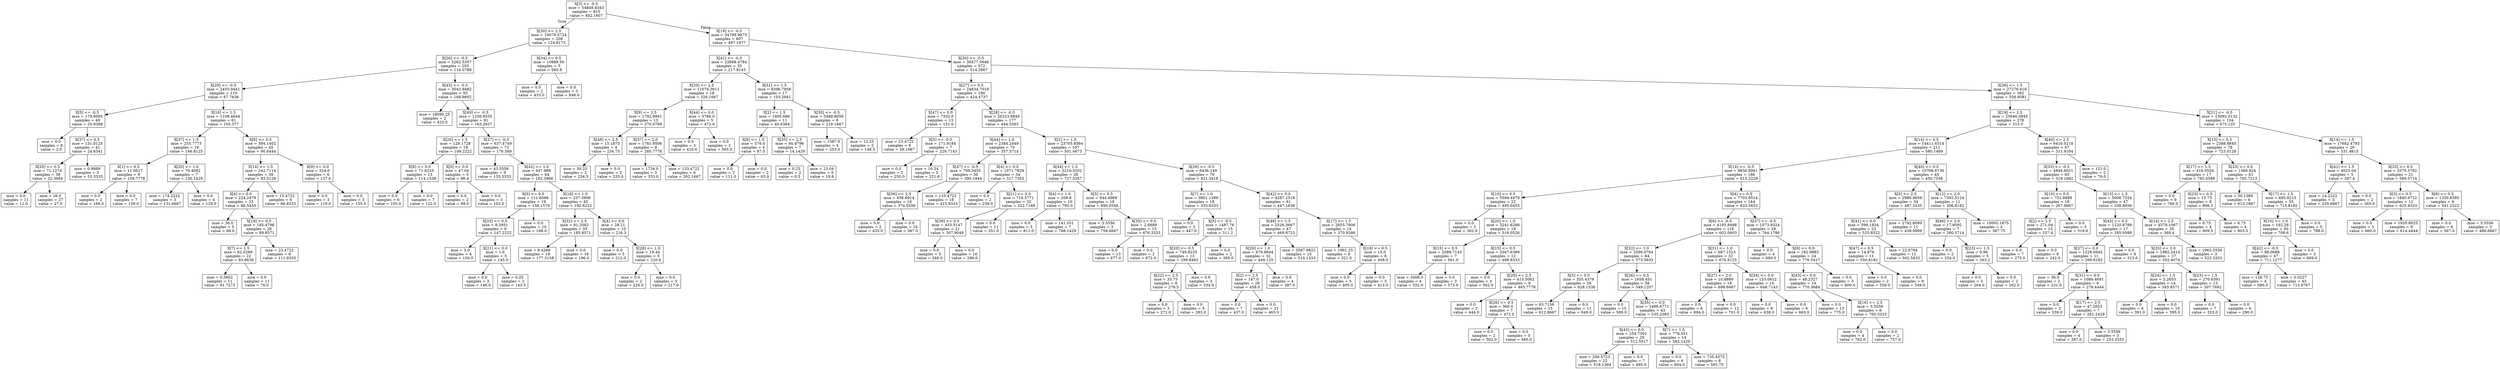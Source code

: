digraph Tree {
node [shape=box] ;
0 [label="X[3] <= -0.5\nmse = 54848.8343\nsamples = 815\nvalue = 402.1607"] ;
1 [label="X[30] <= 2.5\nmse = 10079.5724\nsamples = 208\nvalue = 124.8173"] ;
0 -> 1 [labeldistance=2.5, labelangle=45, headlabel="True"] ;
2 [label="X[26] <= -0.5\nmse = 5262.5357\nsamples = 203\nvalue = 114.0788"] ;
1 -> 2 ;
3 [label="X[29] <= -0.5\nmse = 2455.9441\nsamples = 110\nvalue = 67.7636"] ;
2 -> 3 ;
4 [label="X[5] <= -0.5\nmse = 179.6085\nsamples = 49\nvalue = 20.9388"] ;
3 -> 4 ;
5 [label="mse = 0.0\nsamples = 8\nvalue = 2.0"] ;
4 -> 5 ;
6 [label="X[37] <= 0.5\nmse = 131.0125\nsamples = 41\nvalue = 24.6341"] ;
4 -> 6 ;
7 [label="X[20] <= 0.5\nmse = 71.1274\nsamples = 38\nvalue = 22.3684"] ;
6 -> 7 ;
8 [label="mse = 0.0\nsamples = 11\nvalue = 11.0"] ;
7 -> 8 ;
9 [label="mse = 26.0\nsamples = 27\nvalue = 27.0"] ;
7 -> 9 ;
10 [label="mse = 0.8889\nsamples = 3\nvalue = 53.3333"] ;
6 -> 10 ;
11 [label="X[16] <= 1.5\nmse = 1108.4644\nsamples = 61\nvalue = 105.377"] ;
3 -> 11 ;
12 [label="X[37] <= 1.5\nmse = 255.7773\nsamples = 16\nvalue = 146.8125"] ;
11 -> 12 ;
13 [label="X[1] <= 0.5\nmse = 11.0617\nsamples = 9\nvalue = 159.7778"] ;
12 -> 13 ;
14 [label="mse = 0.0\nsamples = 2\nvalue = 166.0"] ;
13 -> 14 ;
15 [label="mse = 0.0\nsamples = 7\nvalue = 158.0"] ;
13 -> 15 ;
16 [label="X[20] <= 1.0\nmse = 76.4082\nsamples = 7\nvalue = 130.1429"] ;
12 -> 16 ;
17 [label="mse = 174.2222\nsamples = 3\nvalue = 131.6667"] ;
16 -> 17 ;
18 [label="mse = 0.0\nsamples = 4\nvalue = 129.0"] ;
16 -> 18 ;
19 [label="X[6] <= 0.5\nmse = 584.1402\nsamples = 45\nvalue = 90.6444"] ;
11 -> 19 ;
20 [label="X[14] <= 1.5\nmse = 242.7114\nsamples = 39\nvalue = 83.5128"] ;
19 -> 20 ;
21 [label="X[4] <= 0.0\nmse = 224.2479\nsamples = 33\nvalue = 86.5455"] ;
20 -> 21 ;
22 [label="mse = 36.0\nsamples = 5\nvalue = 68.0"] ;
21 -> 22 ;
23 [label="X[19] <= 0.5\nmse = 185.4796\nsamples = 28\nvalue = 89.8571"] ;
21 -> 23 ;
24 [label="X[7] <= 1.5\nmse = 62.0269\nsamples = 22\nvalue = 83.8636"] ;
23 -> 24 ;
25 [label="mse = 0.3802\nsamples = 11\nvalue = 91.7273"] ;
24 -> 25 ;
26 [label="mse = 0.0\nsamples = 11\nvalue = 76.0"] ;
24 -> 26 ;
27 [label="mse = 23.4722\nsamples = 6\nvalue = 111.8333"] ;
23 -> 27 ;
28 [label="mse = 15.4722\nsamples = 6\nvalue = 66.8333"] ;
20 -> 28 ;
29 [label="X[9] <= 0.0\nmse = 324.0\nsamples = 6\nvalue = 137.0"] ;
19 -> 29 ;
30 [label="mse = 0.0\nsamples = 3\nvalue = 119.0"] ;
29 -> 30 ;
31 [label="mse = 0.0\nsamples = 3\nvalue = 155.0"] ;
29 -> 31 ;
32 [label="X[45] <= -0.5\nmse = 3043.9482\nsamples = 93\nvalue = 168.8602"] ;
2 -> 32 ;
33 [label="mse = 18090.25\nsamples = 2\nvalue = 423.5"] ;
32 -> 33 ;
34 [label="X[49] <= -0.5\nmse = 1256.8535\nsamples = 91\nvalue = 163.2637"] ;
32 -> 34 ;
35 [label="X[20] <= 1.5\nmse = 128.1728\nsamples = 18\nvalue = 109.2222"] ;
34 -> 35 ;
36 [label="X[8] <= 0.0\nmse = 71.8225\nsamples = 13\nvalue = 114.1538"] ;
35 -> 36 ;
37 [label="mse = 0.0\nsamples = 6\nvalue = 105.0"] ;
36 -> 37 ;
38 [label="mse = 0.0\nsamples = 7\nvalue = 122.0"] ;
36 -> 38 ;
39 [label="X[0] <= 0.0\nmse = 47.04\nsamples = 5\nvalue = 96.4"] ;
35 -> 39 ;
40 [label="mse = 0.0\nsamples = 2\nvalue = 88.0"] ;
39 -> 40 ;
41 [label="mse = 0.0\nsamples = 3\nvalue = 102.0"] ;
39 -> 41 ;
42 [label="X[27] <= -0.5\nmse = 637.4749\nsamples = 73\nvalue = 176.589"] ;
34 -> 42 ;
43 [label="mse = 43.5556\nsamples = 9\nvalue = 135.3333"] ;
42 -> 43 ;
44 [label="X[42] <= 1.0\nmse = 447.988\nsamples = 64\nvalue = 182.3906"] ;
42 -> 44 ;
45 [label="X[5] <= 0.5\nmse = 111.6066\nsamples = 19\nvalue = 158.1579"] ;
44 -> 45 ;
46 [label="X[33] <= 0.5\nmse = 8.3951\nsamples = 9\nvalue = 147.2222"] ;
45 -> 46 ;
47 [label="mse = 3.0\nsamples = 4\nvalue = 150.0"] ;
46 -> 47 ;
48 [label="X[21] <= 0.0\nmse = 1.6\nsamples = 5\nvalue = 145.0"] ;
46 -> 48 ;
49 [label="mse = 0.0\nsamples = 3\nvalue = 146.0"] ;
48 -> 49 ;
50 [label="mse = 0.25\nsamples = 2\nvalue = 143.5"] ;
48 -> 50 ;
51 [label="mse = 0.0\nsamples = 10\nvalue = 168.0"] ;
45 -> 51 ;
52 [label="X[18] <= 1.0\nmse = 237.3906\nsamples = 45\nvalue = 192.6222"] ;
44 -> 52 ;
53 [label="X[32] <= 2.5\nmse = 91.2082\nsamples = 35\nvalue = 185.8571"] ;
52 -> 53 ;
54 [label="mse = 8.4266\nsamples = 19\nvalue = 177.3158"] ;
53 -> 54 ;
55 [label="mse = 0.0\nsamples = 16\nvalue = 196.0"] ;
53 -> 55 ;
56 [label="X[4] <= 0.0\nmse = 28.21\nsamples = 10\nvalue = 216.3"] ;
52 -> 56 ;
57 [label="mse = 0.0\nsamples = 5\nvalue = 212.0"] ;
56 -> 57 ;
58 [label="X[28] <= 1.0\nmse = 19.44\nsamples = 5\nvalue = 220.6"] ;
56 -> 58 ;
59 [label="mse = 0.0\nsamples = 2\nvalue = 226.0"] ;
58 -> 59 ;
60 [label="mse = 0.0\nsamples = 3\nvalue = 217.0"] ;
58 -> 60 ;
61 [label="X[34] <= 0.5\nmse = 10888.56\nsamples = 5\nvalue = 560.8"] ;
1 -> 61 ;
62 [label="mse = 0.0\nsamples = 2\nvalue = 433.0"] ;
61 -> 62 ;
63 [label="mse = 0.0\nsamples = 3\nvalue = 646.0"] ;
61 -> 63 ;
64 [label="X[19] <= -0.5\nmse = 34799.9675\nsamples = 607\nvalue = 497.1977"] ;
0 -> 64 [labeldistance=2.5, labelangle=-45, headlabel="False"] ;
65 [label="X[41] <= -0.5\nmse = 22668.4784\nsamples = 35\nvalue = 217.9143"] ;
64 -> 65 ;
66 [label="X[20] <= 2.5\nmse = 11076.3611\nsamples = 18\nvalue = 326.1667"] ;
65 -> 66 ;
67 [label="X[9] <= 2.5\nmse = 1792.9941\nsamples = 13\nvalue = 270.0769"] ;
66 -> 67 ;
68 [label="X[48] <= 2.5\nmse = 15.1875\nsamples = 4\nvalue = 234.75"] ;
67 -> 68 ;
69 [label="mse = 30.25\nsamples = 2\nvalue = 234.5"] ;
68 -> 69 ;
70 [label="mse = 0.0\nsamples = 2\nvalue = 235.0"] ;
68 -> 70 ;
71 [label="X[37] <= 2.0\nmse = 1781.9506\nsamples = 9\nvalue = 285.7778"] ;
67 -> 71 ;
72 [label="mse = 1734.0\nsamples = 3\nvalue = 333.0"] ;
71 -> 72 ;
73 [label="mse = 133.4722\nsamples = 6\nvalue = 262.1667"] ;
71 -> 73 ;
74 [label="X[44] <= 0.0\nmse = 5766.0\nsamples = 5\nvalue = 472.0"] ;
66 -> 74 ;
75 [label="mse = 0.0\nsamples = 3\nvalue = 410.0"] ;
74 -> 75 ;
76 [label="mse = 0.0\nsamples = 2\nvalue = 565.0"] ;
74 -> 76 ;
77 [label="X[31] <= 1.5\nmse = 9396.7958\nsamples = 17\nvalue = 103.2941"] ;
65 -> 77 ;
78 [label="X[2] <= 1.5\nmse = 1495.686\nsamples = 11\nvalue = 40.6364"] ;
77 -> 78 ;
79 [label="X[8] <= 1.5\nmse = 576.0\nsamples = 4\nvalue = 87.0"] ;
78 -> 79 ;
80 [label="mse = 0.0\nsamples = 2\nvalue = 111.0"] ;
79 -> 80 ;
81 [label="mse = 0.0\nsamples = 2\nvalue = 63.0"] ;
79 -> 81 ;
82 [label="X[35] <= 2.5\nmse = 90.9796\nsamples = 7\nvalue = 14.1429"] ;
78 -> 82 ;
83 [label="mse = 0.25\nsamples = 2\nvalue = 0.5"] ;
82 -> 83 ;
84 [label="mse = 23.04\nsamples = 5\nvalue = 19.6"] ;
82 -> 84 ;
85 [label="X[30] <= -0.5\nmse = 3488.8056\nsamples = 6\nvalue = 218.1667"] ;
77 -> 85 ;
86 [label="mse = 1587.0\nsamples = 4\nvalue = 253.0"] ;
85 -> 86 ;
87 [label="mse = 12.25\nsamples = 2\nvalue = 148.5"] ;
85 -> 87 ;
88 [label="X[30] <= -0.5\nmse = 30477.5646\nsamples = 572\nvalue = 514.2867"] ;
64 -> 88 ;
89 [label="X[27] <= 0.5\nmse = 24834.7019\nsamples = 190\nvalue = 424.4737"] ;
88 -> 89 ;
90 [label="X[47] <= 0.0\nmse = 7332.0\nsamples = 13\nvalue = 151.0"] ;
89 -> 90 ;
91 [label="mse = 23.4722\nsamples = 6\nvalue = 59.1667"] ;
90 -> 91 ;
92 [label="X[5] <= -0.5\nmse = 171.9184\nsamples = 7\nvalue = 229.7143"] ;
90 -> 92 ;
93 [label="mse = 0.0\nsamples = 2\nvalue = 250.0"] ;
92 -> 93 ;
94 [label="mse = 10.24\nsamples = 5\nvalue = 221.6"] ;
92 -> 94 ;
95 [label="X[28] <= -0.5\nmse = 20223.8849\nsamples = 177\nvalue = 444.5593"] ;
89 -> 95 ;
96 [label="X[44] <= 1.0\nmse = 2384.2449\nsamples = 70\nvalue = 357.5714"] ;
95 -> 96 ;
97 [label="X[47] <= -0.5\nmse = 709.5455\nsamples = 36\nvalue = 395.1944"] ;
96 -> 97 ;
98 [label="X[36] <= 2.5\nmse = 456.6914\nsamples = 18\nvalue = 374.5556"] ;
97 -> 98 ;
99 [label="mse = 0.0\nsamples = 2\nvalue = 435.0"] ;
98 -> 99 ;
100 [label="mse = 0.0\nsamples = 16\nvalue = 367.0"] ;
98 -> 100 ;
101 [label="mse = 110.4722\nsamples = 18\nvalue = 415.8333"] ;
97 -> 101 ;
102 [label="X[4] <= 0.5\nmse = 1071.7829\nsamples = 34\nvalue = 317.7353"] ;
96 -> 102 ;
103 [label="mse = 0.0\nsamples = 2\nvalue = 238.0"] ;
102 -> 103 ;
104 [label="X[21] <= 0.0\nmse = 716.5771\nsamples = 32\nvalue = 322.7188"] ;
102 -> 104 ;
105 [label="X[39] <= 0.5\nmse = 453.5147\nsamples = 21\nvalue = 307.9048"] ;
104 -> 105 ;
106 [label="mse = 0.0\nsamples = 5\nvalue = 346.0"] ;
105 -> 106 ;
107 [label="mse = 0.0\nsamples = 16\nvalue = 296.0"] ;
105 -> 107 ;
108 [label="mse = 0.0\nsamples = 11\nvalue = 351.0"] ;
104 -> 108 ;
109 [label="X[2] <= 1.0\nmse = 23705.8564\nsamples = 107\nvalue = 501.4673"] ;
95 -> 109 ;
110 [label="X[44] <= 1.5\nmse = 3210.3202\nsamples = 28\nvalue = 727.5357"] ;
109 -> 110 ;
111 [label="X[4] <= 1.0\nmse = 208.8\nsamples = 10\nvalue = 795.0"] ;
110 -> 111 ;
112 [label="mse = 0.0\nsamples = 3\nvalue = 811.0"] ;
111 -> 112 ;
113 [label="mse = 141.551\nsamples = 7\nvalue = 788.1429"] ;
111 -> 113 ;
114 [label="X[5] <= 0.5\nmse = 944.4969\nsamples = 18\nvalue = 690.0556"] ;
110 -> 114 ;
115 [label="mse = 3.5556\nsamples = 3\nvalue = 758.6667"] ;
114 -> 115 ;
116 [label="X[35] <= 0.5\nmse = 2.8889\nsamples = 15\nvalue = 676.3333"] ;
114 -> 116 ;
117 [label="mse = 0.0\nsamples = 13\nvalue = 677.0"] ;
116 -> 117 ;
118 [label="mse = 0.0\nsamples = 2\nvalue = 672.0"] ;
116 -> 118 ;
119 [label="X[26] <= -0.5\nmse = 6436.149\nsamples = 79\nvalue = 421.3418"] ;
109 -> 119 ;
120 [label="X[7] <= 1.0\nmse = 3801.1389\nsamples = 18\nvalue = 333.8333"] ;
119 -> 120 ;
121 [label="mse = 0.0\nsamples = 3\nvalue = 447.0"] ;
120 -> 121 ;
122 [label="X[5] <= -0.5\nmse = 1487.76\nsamples = 15\nvalue = 311.2"] ;
120 -> 122 ;
123 [label="X[20] <= 0.5\nmse = 749.8225\nsamples = 13\nvalue = 299.8462"] ;
122 -> 123 ;
124 [label="X[22] <= 2.5\nmse = 33.75\nsamples = 8\nvalue = 278.5"] ;
123 -> 124 ;
125 [label="mse = 0.0\nsamples = 3\nvalue = 271.0"] ;
124 -> 125 ;
126 [label="mse = 0.0\nsamples = 5\nvalue = 283.0"] ;
124 -> 126 ;
127 [label="mse = 0.0\nsamples = 5\nvalue = 334.0"] ;
123 -> 127 ;
128 [label="mse = 0.0\nsamples = 2\nvalue = 385.0"] ;
122 -> 128 ;
129 [label="X[42] <= 0.0\nmse = 4287.2518\nsamples = 61\nvalue = 447.1639"] ;
119 -> 129 ;
130 [label="X[48] <= 1.5\nmse = 2526.3667\nsamples = 47\nvalue = 469.8723"] ;
129 -> 130 ;
131 [label="X[26] <= 1.0\nmse = 679.9844\nsamples = 32\nvalue = 449.125"] ;
130 -> 131 ;
132 [label="X[2] <= 2.5\nmse = 147.0\nsamples = 28\nvalue = 458.0"] ;
131 -> 132 ;
133 [label="mse = 0.0\nsamples = 7\nvalue = 437.0"] ;
132 -> 133 ;
134 [label="mse = 0.0\nsamples = 21\nvalue = 465.0"] ;
132 -> 134 ;
135 [label="mse = 0.0\nsamples = 4\nvalue = 387.0"] ;
131 -> 135 ;
136 [label="mse = 3587.9822\nsamples = 15\nvalue = 514.1333"] ;
130 -> 136 ;
137 [label="X[17] <= 1.5\nmse = 2655.7806\nsamples = 14\nvalue = 370.9286"] ;
129 -> 137 ;
138 [label="mse = 1901.25\nsamples = 6\nvalue = 321.5"] ;
137 -> 138 ;
139 [label="X[16] <= 0.5\nmse = 15.0\nsamples = 8\nvalue = 408.0"] ;
137 -> 139 ;
140 [label="mse = 0.0\nsamples = 5\nvalue = 405.0"] ;
139 -> 140 ;
141 [label="mse = 0.0\nsamples = 3\nvalue = 413.0"] ;
139 -> 141 ;
142 [label="X[36] <= 1.5\nmse = 27276.616\nsamples = 382\nvalue = 558.9581"] ;
88 -> 142 ;
143 [label="X[19] <= 2.5\nmse = 25646.0845\nsamples = 278\nvalue = 515.5"] ;
142 -> 143 ;
144 [label="X[14] <= 0.5\nmse = 14411.6514\nsamples = 211\nvalue = 580.1469"] ;
143 -> 144 ;
145 [label="X[14] <= -0.5\nmse = 9630.8961\nsamples = 166\nvalue = 615.2229"] ;
144 -> 145 ;
146 [label="X[10] <= 0.5\nmse = 5594.4979\nsamples = 22\nvalue = 495.0455"] ;
145 -> 146 ;
147 [label="mse = 0.0\nsamples = 3\nvalue = 362.0"] ;
146 -> 147 ;
148 [label="X[20] <= 1.0\nmse = 3241.6288\nsamples = 19\nvalue = 516.0526"] ;
146 -> 148 ;
149 [label="X[15] <= 0.5\nmse = 2089.7143\nsamples = 7\nvalue = 561.0"] ;
148 -> 149 ;
150 [label="mse = 3468.0\nsamples = 4\nvalue = 552.0"] ;
149 -> 150 ;
151 [label="mse = 0.0\nsamples = 3\nvalue = 573.0"] ;
149 -> 151 ;
152 [label="X[15] <= 0.5\nmse = 2047.6389\nsamples = 12\nvalue = 489.8333"] ;
148 -> 152 ;
153 [label="mse = 0.0\nsamples = 3\nvalue = 562.0"] ;
152 -> 153 ;
154 [label="X[20] <= 2.5\nmse = 415.5062\nsamples = 9\nvalue = 465.7778"] ;
152 -> 154 ;
155 [label="mse = 0.0\nsamples = 2\nvalue = 444.0"] ;
154 -> 155 ;
156 [label="X[26] <= 0.5\nmse = 360.0\nsamples = 7\nvalue = 472.0"] ;
154 -> 156 ;
157 [label="mse = 0.0\nsamples = 2\nvalue = 502.0"] ;
156 -> 157 ;
158 [label="mse = 0.0\nsamples = 5\nvalue = 460.0"] ;
156 -> 158 ;
159 [label="X[4] <= 0.5\nmse = 7703.9514\nsamples = 144\nvalue = 633.5833"] ;
145 -> 159 ;
160 [label="X[6] <= -0.5\nmse = 4193.8498\nsamples = 116\nvalue = 602.0603"] ;
159 -> 160 ;
161 [label="X[22] <= 1.0\nmse = 2590.0764\nsamples = 84\nvalue = 573.5833"] ;
160 -> 161 ;
162 [label="X[5] <= 0.0\nmse = 355.4379\nsamples = 26\nvalue = 628.1538"] ;
161 -> 162 ;
163 [label="mse = 63.7156\nsamples = 15\nvalue = 612.8667"] ;
162 -> 163 ;
164 [label="mse = 0.0\nsamples = 11\nvalue = 649.0"] ;
162 -> 164 ;
165 [label="X[26] <= 0.5\nmse = 1658.451\nsamples = 58\nvalue = 549.1207"] ;
161 -> 165 ;
166 [label="mse = 0.0\nsamples = 15\nvalue = 589.0"] ;
165 -> 166 ;
167 [label="X[35] <= 0.0\nmse = 1488.6771\nsamples = 43\nvalue = 535.2093"] ;
165 -> 167 ;
168 [label="X[43] <= 0.0\nmse = 254.7301\nsamples = 29\nvalue = 512.5517"] ;
167 -> 168 ;
169 [label="mse = 206.5723\nsamples = 22\nvalue = 518.1364"] ;
168 -> 169 ;
170 [label="mse = 0.0\nsamples = 7\nvalue = 495.0"] ;
168 -> 170 ;
171 [label="X[7] <= 1.5\nmse = 778.551\nsamples = 14\nvalue = 582.1429"] ;
167 -> 171 ;
172 [label="mse = 0.0\nsamples = 6\nvalue = 604.0"] ;
171 -> 172 ;
173 [label="mse = 735.4375\nsamples = 8\nvalue = 565.75"] ;
171 -> 173 ;
174 [label="X[31] <= 1.0\nmse = 687.1523\nsamples = 32\nvalue = 676.8125"] ;
160 -> 174 ;
175 [label="X[27] <= 2.0\nmse = 10.8889\nsamples = 18\nvalue = 698.6667"] ;
174 -> 175 ;
176 [label="mse = 0.0\nsamples = 6\nvalue = 694.0"] ;
175 -> 176 ;
177 [label="mse = 0.0\nsamples = 12\nvalue = 701.0"] ;
175 -> 177 ;
178 [label="X[34] <= 0.0\nmse = 153.0612\nsamples = 14\nvalue = 648.7143"] ;
174 -> 178 ;
179 [label="mse = 0.0\nsamples = 8\nvalue = 638.0"] ;
178 -> 179 ;
180 [label="mse = 0.0\nsamples = 6\nvalue = 663.0"] ;
178 -> 180 ;
181 [label="X[37] <= -0.5\nmse = 1073.9324\nsamples = 28\nvalue = 764.1786"] ;
159 -> 181 ;
182 [label="mse = 0.0\nsamples = 4\nvalue = 690.0"] ;
181 -> 182 ;
183 [label="X[6] <= 0.0\nmse = 182.9983\nsamples = 24\nvalue = 776.5417"] ;
181 -> 183 ;
184 [label="X[43] <= 0.0\nmse = 48.2327\nsamples = 19\nvalue = 770.3684"] ;
183 -> 184 ;
185 [label="mse = 0.0\nsamples = 13\nvalue = 775.0"] ;
184 -> 185 ;
186 [label="X[16] <= 2.5\nmse = 5.5556\nsamples = 6\nvalue = 760.3333"] ;
184 -> 186 ;
187 [label="mse = 0.0\nsamples = 4\nvalue = 762.0"] ;
186 -> 187 ;
188 [label="mse = 0.0\nsamples = 2\nvalue = 757.0"] ;
186 -> 188 ;
189 [label="mse = 0.0\nsamples = 5\nvalue = 800.0"] ;
183 -> 189 ;
190 [label="X[40] <= 0.5\nmse = 10766.6736\nsamples = 45\nvalue = 450.7556"] ;
144 -> 190 ;
191 [label="X[5] <= 2.5\nmse = 2986.8659\nsamples = 34\nvalue = 497.3235"] ;
190 -> 191 ;
192 [label="X[41] <= 0.0\nmse = 599.1834\nsamples = 23\nvalue = 525.6522"] ;
191 -> 192 ;
193 [label="X[47] <= 0.5\nmse = 14.876\nsamples = 11\nvalue = 550.8182"] ;
192 -> 193 ;
194 [label="mse = 0.0\nsamples = 2\nvalue = 559.0"] ;
193 -> 194 ;
195 [label="mse = 0.0\nsamples = 9\nvalue = 549.0"] ;
193 -> 195 ;
196 [label="mse = 22.0764\nsamples = 12\nvalue = 502.5833"] ;
192 -> 196 ;
197 [label="mse = 2792.8099\nsamples = 11\nvalue = 438.0909"] ;
191 -> 197 ;
198 [label="X[12] <= 2.0\nmse = 7392.5124\nsamples = 11\nvalue = 306.8182"] ;
190 -> 198 ;
199 [label="X[46] <= 2.0\nmse = 17.9592\nsamples = 7\nvalue = 260.5714"] ;
198 -> 199 ;
200 [label="mse = 0.0\nsamples = 2\nvalue = 254.0"] ;
199 -> 200 ;
201 [label="X[23] <= 1.5\nmse = 0.96\nsamples = 5\nvalue = 263.2"] ;
199 -> 201 ;
202 [label="mse = 0.0\nsamples = 3\nvalue = 264.0"] ;
201 -> 202 ;
203 [label="mse = 0.0\nsamples = 2\nvalue = 262.0"] ;
201 -> 203 ;
204 [label="mse = 10005.1875\nsamples = 4\nvalue = 387.75"] ;
198 -> 204 ;
205 [label="X[40] <= 2.5\nmse = 6416.0218\nsamples = 67\nvalue = 311.9104"] ;
143 -> 205 ;
206 [label="X[33] <= -0.5\nmse = 4844.6021\nsamples = 65\nvalue = 319.1692"] ;
205 -> 206 ;
207 [label="X[10] <= 0.0\nmse = 752.8889\nsamples = 18\nvalue = 267.6667"] ;
206 -> 207 ;
208 [label="X[2] <= 2.5\nmse = 271.04\nsamples = 15\nvalue = 257.4"] ;
207 -> 208 ;
209 [label="mse = 0.0\nsamples = 7\nvalue = 275.0"] ;
208 -> 209 ;
210 [label="mse = 0.0\nsamples = 8\nvalue = 242.0"] ;
208 -> 210 ;
211 [label="mse = 0.0\nsamples = 3\nvalue = 319.0"] ;
207 -> 211 ;
212 [label="X[13] <= 1.5\nmse = 5006.7334\nsamples = 47\nvalue = 338.8936"] ;
206 -> 212 ;
213 [label="X[43] <= 0.5\nmse = 1220.8789\nsamples = 17\nvalue = 285.0588"] ;
212 -> 213 ;
214 [label="X[27] <= 0.0\nmse = 1228.6942\nsamples = 11\nvalue = 269.8182"] ;
213 -> 214 ;
215 [label="mse = 36.0\nsamples = 2\nvalue = 231.0"] ;
214 -> 215 ;
216 [label="X[31] <= 0.0\nmse = 1084.4691\nsamples = 9\nvalue = 278.4444"] ;
214 -> 216 ;
217 [label="mse = 0.0\nsamples = 2\nvalue = 339.0"] ;
216 -> 217 ;
218 [label="X[17] <= 2.5\nmse = 47.2653\nsamples = 7\nvalue = 261.1429"] ;
216 -> 218 ;
219 [label="mse = 0.0\nsamples = 4\nvalue = 267.0"] ;
218 -> 219 ;
220 [label="mse = 3.5556\nsamples = 3\nvalue = 253.3333"] ;
218 -> 220 ;
221 [label="mse = 0.0\nsamples = 6\nvalue = 313.0"] ;
213 -> 221 ;
222 [label="X[14] <= 2.5\nmse = 4579.1067\nsamples = 30\nvalue = 369.4"] ;
212 -> 222 ;
223 [label="X[25] <= 2.0\nmse = 1982.2414\nsamples = 27\nvalue = 352.4074"] ;
222 -> 223 ;
224 [label="X[24] <= 1.5\nmse = 3.2653\nsamples = 14\nvalue = 393.8571"] ;
223 -> 224 ;
225 [label="mse = 0.0\nsamples = 4\nvalue = 391.0"] ;
224 -> 225 ;
226 [label="mse = 0.0\nsamples = 10\nvalue = 395.0"] ;
224 -> 226 ;
227 [label="X[23] <= 1.5\nmse = 270.6391\nsamples = 13\nvalue = 307.7692"] ;
223 -> 227 ;
228 [label="mse = 0.0\nsamples = 7\nvalue = 323.0"] ;
227 -> 228 ;
229 [label="mse = 0.0\nsamples = 6\nvalue = 290.0"] ;
227 -> 229 ;
230 [label="mse = 1963.5556\nsamples = 3\nvalue = 522.3333"] ;
222 -> 230 ;
231 [label="mse = 121.0\nsamples = 2\nvalue = 76.0"] ;
205 -> 231 ;
232 [label="X[21] <= -0.5\nmse = 13092.0132\nsamples = 104\nvalue = 675.125"] ;
142 -> 232 ;
233 [label="X[15] <= 0.5\nmse = 2388.8845\nsamples = 78\nvalue = 723.0128"] ;
232 -> 233 ;
234 [label="X[17] <= 1.5\nmse = 416.0554\nsamples = 17\nvalue = 785.0588"] ;
233 -> 234 ;
235 [label="mse = 0.0\nsamples = 9\nvalue = 766.0"] ;
234 -> 235 ;
236 [label="X[23] <= 0.5\nmse = 15.75\nsamples = 8\nvalue = 806.5"] ;
234 -> 236 ;
237 [label="mse = 6.75\nsamples = 4\nvalue = 809.5"] ;
236 -> 237 ;
238 [label="mse = 6.75\nsamples = 4\nvalue = 803.5"] ;
236 -> 238 ;
239 [label="X[33] <= 0.0\nmse = 1566.824\nsamples = 61\nvalue = 705.7213"] ;
233 -> 239 ;
240 [label="mse = 50.1389\nsamples = 6\nvalue = 613.1667"] ;
239 -> 240 ;
241 [label="X[17] <= 1.5\nmse = 695.8215\nsamples = 55\nvalue = 715.8182"] ;
239 -> 241 ;
242 [label="X[10] <= 1.0\nmse = 192.28\nsamples = 50\nvalue = 708.6"] ;
241 -> 242 ;
243 [label="X[42] <= -0.5\nmse = 98.0688\nsamples = 47\nvalue = 711.1277"] ;
242 -> 243 ;
244 [label="mse = 126.75\nsamples = 4\nvalue = 680.5"] ;
243 -> 244 ;
245 [label="mse = 0.0227\nsamples = 43\nvalue = 713.9767"] ;
243 -> 245 ;
246 [label="mse = 0.0\nsamples = 3\nvalue = 669.0"] ;
242 -> 246 ;
247 [label="mse = 0.0\nsamples = 5\nvalue = 788.0"] ;
241 -> 247 ;
248 [label="X[14] <= 1.5\nmse = 17682.4793\nsamples = 26\nvalue = 531.4615"] ;
232 -> 248 ;
249 [label="X[41] <= 1.5\nmse = 4023.04\nsamples = 5\nvalue = 287.4"] ;
248 -> 249 ;
250 [label="mse = 14.2222\nsamples = 3\nvalue = 235.6667"] ;
249 -> 250 ;
251 [label="mse = 0.0\nsamples = 2\nvalue = 365.0"] ;
249 -> 251 ;
252 [label="X[23] <= 0.5\nmse = 3375.5782\nsamples = 21\nvalue = 589.5714"] ;
248 -> 252 ;
253 [label="X[3] <= 0.5\nmse = 1840.9722\nsamples = 12\nvalue = 625.8333"] ;
252 -> 253 ;
254 [label="mse = 0.0\nsamples = 3\nvalue = 660.0"] ;
253 -> 254 ;
255 [label="mse = 1935.8025\nsamples = 9\nvalue = 614.4444"] ;
253 -> 255 ;
256 [label="X[8] <= 0.5\nmse = 1330.8395\nsamples = 9\nvalue = 541.2222"] ;
252 -> 256 ;
257 [label="mse = 0.0\nsamples = 6\nvalue = 567.0"] ;
256 -> 257 ;
258 [label="mse = 5.5556\nsamples = 3\nvalue = 489.6667"] ;
256 -> 258 ;
}